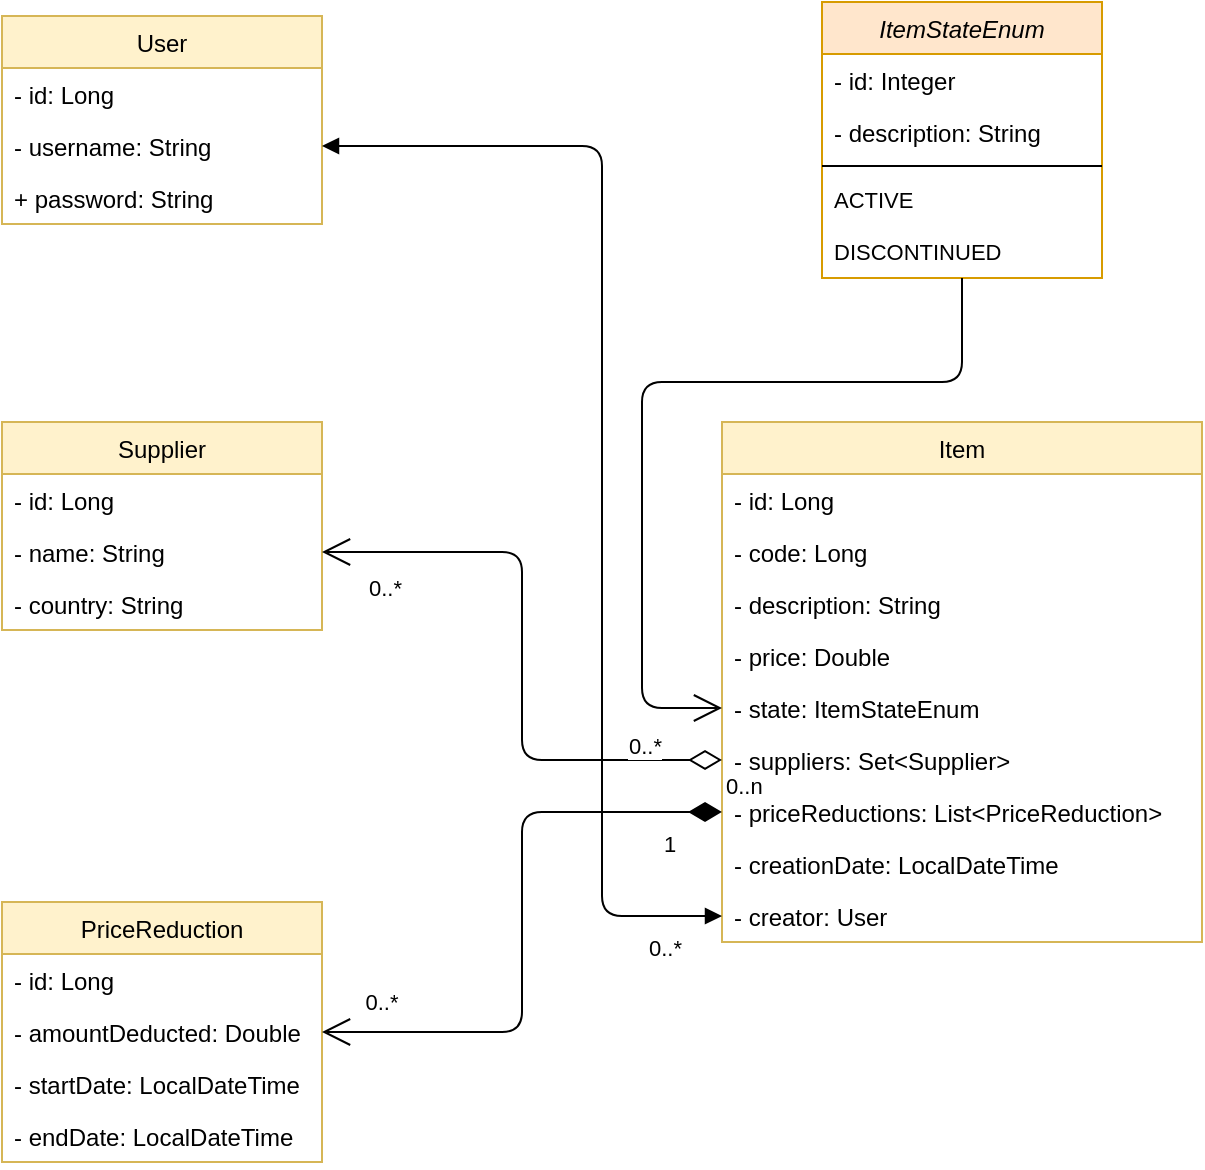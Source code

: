 <mxfile version="14.1.9" type="device"><diagram id="C5RBs43oDa-KdzZeNtuy" name="Page-1"><mxGraphModel dx="1422" dy="882" grid="1" gridSize="10" guides="1" tooltips="1" connect="1" arrows="1" fold="1" page="1" pageScale="1" pageWidth="827" pageHeight="1169" math="0" shadow="0"><root><mxCell id="WIyWlLk6GJQsqaUBKTNV-0"/><mxCell id="WIyWlLk6GJQsqaUBKTNV-1" parent="WIyWlLk6GJQsqaUBKTNV-0"/><mxCell id="Ah988NVRy1lj3u8Ey9WT-0" value="Item" style="swimlane;fontStyle=0;childLayout=stackLayout;horizontal=1;startSize=26;fillColor=#fff2cc;horizontalStack=0;resizeParent=1;resizeParentMax=0;resizeLast=0;collapsible=1;marginBottom=0;strokeColor=#d6b656;" vertex="1" parent="WIyWlLk6GJQsqaUBKTNV-1"><mxGeometry x="450" y="320" width="240" height="260" as="geometry"/></mxCell><mxCell id="Ah988NVRy1lj3u8Ey9WT-14" value="- id: Long" style="text;strokeColor=none;fillColor=none;align=left;verticalAlign=top;spacingLeft=4;spacingRight=4;overflow=hidden;rotatable=0;points=[[0,0.5],[1,0.5]];portConstraint=eastwest;" vertex="1" parent="Ah988NVRy1lj3u8Ey9WT-0"><mxGeometry y="26" width="240" height="26" as="geometry"/></mxCell><mxCell id="Ah988NVRy1lj3u8Ey9WT-1" value="- code: Long" style="text;strokeColor=none;fillColor=none;align=left;verticalAlign=top;spacingLeft=4;spacingRight=4;overflow=hidden;rotatable=0;points=[[0,0.5],[1,0.5]];portConstraint=eastwest;" vertex="1" parent="Ah988NVRy1lj3u8Ey9WT-0"><mxGeometry y="52" width="240" height="26" as="geometry"/></mxCell><mxCell id="Ah988NVRy1lj3u8Ey9WT-2" value="- description: String" style="text;strokeColor=none;fillColor=none;align=left;verticalAlign=top;spacingLeft=4;spacingRight=4;overflow=hidden;rotatable=0;points=[[0,0.5],[1,0.5]];portConstraint=eastwest;" vertex="1" parent="Ah988NVRy1lj3u8Ey9WT-0"><mxGeometry y="78" width="240" height="26" as="geometry"/></mxCell><mxCell id="Ah988NVRy1lj3u8Ey9WT-3" value="- price: Double&#10;" style="text;strokeColor=none;fillColor=none;align=left;verticalAlign=top;spacingLeft=4;spacingRight=4;overflow=hidden;rotatable=0;points=[[0,0.5],[1,0.5]];portConstraint=eastwest;" vertex="1" parent="Ah988NVRy1lj3u8Ey9WT-0"><mxGeometry y="104" width="240" height="26" as="geometry"/></mxCell><mxCell id="Ah988NVRy1lj3u8Ey9WT-4" value="- state: ItemStateEnum" style="text;strokeColor=none;fillColor=none;align=left;verticalAlign=top;spacingLeft=4;spacingRight=4;overflow=hidden;rotatable=0;points=[[0,0.5],[1,0.5]];portConstraint=eastwest;" vertex="1" parent="Ah988NVRy1lj3u8Ey9WT-0"><mxGeometry y="130" width="240" height="26" as="geometry"/></mxCell><mxCell id="Ah988NVRy1lj3u8Ey9WT-9" value="- suppliers: Set&lt;Supplier&gt;" style="text;strokeColor=none;fillColor=none;align=left;verticalAlign=top;spacingLeft=4;spacingRight=4;overflow=hidden;rotatable=0;points=[[0,0.5],[1,0.5]];portConstraint=eastwest;" vertex="1" parent="Ah988NVRy1lj3u8Ey9WT-0"><mxGeometry y="156" width="240" height="26" as="geometry"/></mxCell><mxCell id="Ah988NVRy1lj3u8Ey9WT-15" value="- priceReductions: List&lt;PriceReduction&gt;" style="text;strokeColor=none;fillColor=none;align=left;verticalAlign=top;spacingLeft=4;spacingRight=4;overflow=hidden;rotatable=0;points=[[0,0.5],[1,0.5]];portConstraint=eastwest;" vertex="1" parent="Ah988NVRy1lj3u8Ey9WT-0"><mxGeometry y="182" width="240" height="26" as="geometry"/></mxCell><mxCell id="Ah988NVRy1lj3u8Ey9WT-21" value="- creationDate: LocalDateTime" style="text;strokeColor=none;fillColor=none;align=left;verticalAlign=top;spacingLeft=4;spacingRight=4;overflow=hidden;rotatable=0;points=[[0,0.5],[1,0.5]];portConstraint=eastwest;" vertex="1" parent="Ah988NVRy1lj3u8Ey9WT-0"><mxGeometry y="208" width="240" height="26" as="geometry"/></mxCell><mxCell id="Ah988NVRy1lj3u8Ey9WT-22" value="- creator: User" style="text;strokeColor=none;fillColor=none;align=left;verticalAlign=top;spacingLeft=4;spacingRight=4;overflow=hidden;rotatable=0;points=[[0,0.5],[1,0.5]];portConstraint=eastwest;" vertex="1" parent="Ah988NVRy1lj3u8Ey9WT-0"><mxGeometry y="234" width="240" height="26" as="geometry"/></mxCell><mxCell id="Ah988NVRy1lj3u8Ey9WT-5" value="ItemStateEnum" style="swimlane;fontStyle=2;childLayout=stackLayout;horizontal=1;startSize=26;fillColor=#ffe6cc;horizontalStack=0;resizeParent=1;resizeParentMax=0;resizeLast=0;collapsible=1;marginBottom=0;strokeColor=#d79b00;" vertex="1" parent="WIyWlLk6GJQsqaUBKTNV-1"><mxGeometry x="500" y="110" width="140" height="138" as="geometry"/></mxCell><mxCell id="Ah988NVRy1lj3u8Ey9WT-6" value="- id: Integer" style="text;strokeColor=none;fillColor=none;align=left;verticalAlign=top;spacingLeft=4;spacingRight=4;overflow=hidden;rotatable=0;points=[[0,0.5],[1,0.5]];portConstraint=eastwest;" vertex="1" parent="Ah988NVRy1lj3u8Ey9WT-5"><mxGeometry y="26" width="140" height="26" as="geometry"/></mxCell><mxCell id="Ah988NVRy1lj3u8Ey9WT-7" value="- description: String" style="text;strokeColor=none;fillColor=none;align=left;verticalAlign=top;spacingLeft=4;spacingRight=4;overflow=hidden;rotatable=0;points=[[0,0.5],[1,0.5]];portConstraint=eastwest;" vertex="1" parent="Ah988NVRy1lj3u8Ey9WT-5"><mxGeometry y="52" width="140" height="26" as="geometry"/></mxCell><mxCell id="Ah988NVRy1lj3u8Ey9WT-36" value="" style="line;strokeWidth=1;fillColor=none;align=left;verticalAlign=middle;spacingTop=-1;spacingLeft=3;spacingRight=3;rotatable=0;labelPosition=right;points=[];portConstraint=eastwest;fontSize=11;" vertex="1" parent="Ah988NVRy1lj3u8Ey9WT-5"><mxGeometry y="78" width="140" height="8" as="geometry"/></mxCell><mxCell id="Ah988NVRy1lj3u8Ey9WT-37" value="ACTIVE" style="text;strokeColor=none;fillColor=none;align=left;verticalAlign=top;spacingLeft=4;spacingRight=4;overflow=hidden;rotatable=0;points=[[0,0.5],[1,0.5]];portConstraint=eastwest;fontSize=11;" vertex="1" parent="Ah988NVRy1lj3u8Ey9WT-5"><mxGeometry y="86" width="140" height="26" as="geometry"/></mxCell><mxCell id="Ah988NVRy1lj3u8Ey9WT-38" value="DISCONTINUED" style="text;strokeColor=none;fillColor=none;align=left;verticalAlign=top;spacingLeft=4;spacingRight=4;overflow=hidden;rotatable=0;points=[[0,0.5],[1,0.5]];portConstraint=eastwest;fontSize=11;" vertex="1" parent="Ah988NVRy1lj3u8Ey9WT-5"><mxGeometry y="112" width="140" height="26" as="geometry"/></mxCell><mxCell id="Ah988NVRy1lj3u8Ey9WT-10" value="Supplier" style="swimlane;fontStyle=0;childLayout=stackLayout;horizontal=1;startSize=26;fillColor=#fff2cc;horizontalStack=0;resizeParent=1;resizeParentMax=0;resizeLast=0;collapsible=1;marginBottom=0;strokeColor=#d6b656;" vertex="1" parent="WIyWlLk6GJQsqaUBKTNV-1"><mxGeometry x="90" y="320" width="160" height="104" as="geometry"/></mxCell><mxCell id="Ah988NVRy1lj3u8Ey9WT-11" value="- id: Long" style="text;strokeColor=none;fillColor=none;align=left;verticalAlign=top;spacingLeft=4;spacingRight=4;overflow=hidden;rotatable=0;points=[[0,0.5],[1,0.5]];portConstraint=eastwest;" vertex="1" parent="Ah988NVRy1lj3u8Ey9WT-10"><mxGeometry y="26" width="160" height="26" as="geometry"/></mxCell><mxCell id="Ah988NVRy1lj3u8Ey9WT-12" value="- name: String" style="text;strokeColor=none;fillColor=none;align=left;verticalAlign=top;spacingLeft=4;spacingRight=4;overflow=hidden;rotatable=0;points=[[0,0.5],[1,0.5]];portConstraint=eastwest;" vertex="1" parent="Ah988NVRy1lj3u8Ey9WT-10"><mxGeometry y="52" width="160" height="26" as="geometry"/></mxCell><mxCell id="Ah988NVRy1lj3u8Ey9WT-13" value="- country: String" style="text;strokeColor=none;fillColor=none;align=left;verticalAlign=top;spacingLeft=4;spacingRight=4;overflow=hidden;rotatable=0;points=[[0,0.5],[1,0.5]];portConstraint=eastwest;" vertex="1" parent="Ah988NVRy1lj3u8Ey9WT-10"><mxGeometry y="78" width="160" height="26" as="geometry"/></mxCell><mxCell id="Ah988NVRy1lj3u8Ey9WT-16" value="PriceReduction" style="swimlane;fontStyle=0;childLayout=stackLayout;horizontal=1;startSize=26;fillColor=#fff2cc;horizontalStack=0;resizeParent=1;resizeParentMax=0;resizeLast=0;collapsible=1;marginBottom=0;strokeColor=#d6b656;" vertex="1" parent="WIyWlLk6GJQsqaUBKTNV-1"><mxGeometry x="90" y="560" width="160" height="130" as="geometry"/></mxCell><mxCell id="Ah988NVRy1lj3u8Ey9WT-20" value="- id: Long" style="text;strokeColor=none;fillColor=none;align=left;verticalAlign=top;spacingLeft=4;spacingRight=4;overflow=hidden;rotatable=0;points=[[0,0.5],[1,0.5]];portConstraint=eastwest;" vertex="1" parent="Ah988NVRy1lj3u8Ey9WT-16"><mxGeometry y="26" width="160" height="26" as="geometry"/></mxCell><mxCell id="Ah988NVRy1lj3u8Ey9WT-17" value="- amountDeducted: Double" style="text;strokeColor=none;fillColor=none;align=left;verticalAlign=top;spacingLeft=4;spacingRight=4;overflow=hidden;rotatable=0;points=[[0,0.5],[1,0.5]];portConstraint=eastwest;" vertex="1" parent="Ah988NVRy1lj3u8Ey9WT-16"><mxGeometry y="52" width="160" height="26" as="geometry"/></mxCell><mxCell id="Ah988NVRy1lj3u8Ey9WT-18" value="- startDate: LocalDateTime" style="text;strokeColor=none;fillColor=none;align=left;verticalAlign=top;spacingLeft=4;spacingRight=4;overflow=hidden;rotatable=0;points=[[0,0.5],[1,0.5]];portConstraint=eastwest;" vertex="1" parent="Ah988NVRy1lj3u8Ey9WT-16"><mxGeometry y="78" width="160" height="26" as="geometry"/></mxCell><mxCell id="Ah988NVRy1lj3u8Ey9WT-19" value="- endDate: LocalDateTime" style="text;strokeColor=none;fillColor=none;align=left;verticalAlign=top;spacingLeft=4;spacingRight=4;overflow=hidden;rotatable=0;points=[[0,0.5],[1,0.5]];portConstraint=eastwest;" vertex="1" parent="Ah988NVRy1lj3u8Ey9WT-16"><mxGeometry y="104" width="160" height="26" as="geometry"/></mxCell><mxCell id="Ah988NVRy1lj3u8Ey9WT-23" value="User" style="swimlane;fontStyle=0;childLayout=stackLayout;horizontal=1;startSize=26;fillColor=#fff2cc;horizontalStack=0;resizeParent=1;resizeParentMax=0;resizeLast=0;collapsible=1;marginBottom=0;strokeColor=#d6b656;" vertex="1" parent="WIyWlLk6GJQsqaUBKTNV-1"><mxGeometry x="90" y="117" width="160" height="104" as="geometry"/></mxCell><mxCell id="Ah988NVRy1lj3u8Ey9WT-24" value="- id: Long" style="text;strokeColor=none;fillColor=none;align=left;verticalAlign=top;spacingLeft=4;spacingRight=4;overflow=hidden;rotatable=0;points=[[0,0.5],[1,0.5]];portConstraint=eastwest;" vertex="1" parent="Ah988NVRy1lj3u8Ey9WT-23"><mxGeometry y="26" width="160" height="26" as="geometry"/></mxCell><mxCell id="Ah988NVRy1lj3u8Ey9WT-25" value="- username: String" style="text;strokeColor=none;fillColor=none;align=left;verticalAlign=top;spacingLeft=4;spacingRight=4;overflow=hidden;rotatable=0;points=[[0,0.5],[1,0.5]];portConstraint=eastwest;" vertex="1" parent="Ah988NVRy1lj3u8Ey9WT-23"><mxGeometry y="52" width="160" height="26" as="geometry"/></mxCell><mxCell id="Ah988NVRy1lj3u8Ey9WT-26" value="+ password: String" style="text;strokeColor=none;fillColor=none;align=left;verticalAlign=top;spacingLeft=4;spacingRight=4;overflow=hidden;rotatable=0;points=[[0,0.5],[1,0.5]];portConstraint=eastwest;" vertex="1" parent="Ah988NVRy1lj3u8Ey9WT-23"><mxGeometry y="78" width="160" height="26" as="geometry"/></mxCell><mxCell id="Ah988NVRy1lj3u8Ey9WT-27" value="1" style="endArrow=open;html=1;endSize=12;startArrow=diamondThin;startSize=14;startFill=1;edgeStyle=orthogonalEdgeStyle;align=left;verticalAlign=bottom;entryX=1;entryY=0.5;entryDx=0;entryDy=0;" edge="1" parent="WIyWlLk6GJQsqaUBKTNV-1" source="Ah988NVRy1lj3u8Ey9WT-15" target="Ah988NVRy1lj3u8Ey9WT-17"><mxGeometry x="-0.8" y="25" relative="1" as="geometry"><mxPoint x="330" y="400" as="sourcePoint"/><mxPoint x="490" y="400" as="targetPoint"/><mxPoint as="offset"/></mxGeometry></mxCell><mxCell id="Ah988NVRy1lj3u8Ey9WT-28" value="0..*" style="text;html=1;strokeColor=none;fillColor=none;align=center;verticalAlign=middle;whiteSpace=wrap;rounded=0;fontSize=11;" vertex="1" parent="WIyWlLk6GJQsqaUBKTNV-1"><mxGeometry x="260" y="600" width="40" height="20" as="geometry"/></mxCell><mxCell id="Ah988NVRy1lj3u8Ey9WT-29" value="" style="endArrow=open;html=1;endSize=12;startArrow=diamondThin;startSize=14;startFill=0;edgeStyle=orthogonalEdgeStyle;entryX=1;entryY=0.5;entryDx=0;entryDy=0;exitX=0;exitY=0.5;exitDx=0;exitDy=0;" edge="1" parent="WIyWlLk6GJQsqaUBKTNV-1" source="Ah988NVRy1lj3u8Ey9WT-9" target="Ah988NVRy1lj3u8Ey9WT-12"><mxGeometry relative="1" as="geometry"><mxPoint x="330" y="400" as="sourcePoint"/><mxPoint x="490" y="400" as="targetPoint"/><mxPoint as="offset"/></mxGeometry></mxCell><mxCell id="Ah988NVRy1lj3u8Ey9WT-30" value="0..n" style="edgeLabel;resizable=0;html=1;align=left;verticalAlign=top;" connectable="0" vertex="1" parent="Ah988NVRy1lj3u8Ey9WT-29"><mxGeometry x="-1" relative="1" as="geometry"/></mxCell><mxCell id="Ah988NVRy1lj3u8Ey9WT-31" value="0..*" style="edgeLabel;resizable=0;html=1;align=right;verticalAlign=top;" connectable="0" vertex="1" parent="Ah988NVRy1lj3u8Ey9WT-29"><mxGeometry x="1" relative="1" as="geometry"><mxPoint x="40" y="5" as="offset"/></mxGeometry></mxCell><mxCell id="Ah988NVRy1lj3u8Ey9WT-32" value="0..*" style="edgeLabel;resizable=0;html=1;align=right;verticalAlign=top;" connectable="0" vertex="1" parent="WIyWlLk6GJQsqaUBKTNV-1"><mxGeometry x="430" y="460" as="geometry"><mxPoint x="-10" y="9" as="offset"/></mxGeometry></mxCell><mxCell id="Ah988NVRy1lj3u8Ey9WT-33" value="" style="endArrow=block;startArrow=block;endFill=1;startFill=1;html=1;fontSize=11;exitX=1;exitY=0.5;exitDx=0;exitDy=0;entryX=0;entryY=0.5;entryDx=0;entryDy=0;edgeStyle=orthogonalEdgeStyle;" edge="1" parent="WIyWlLk6GJQsqaUBKTNV-1" source="Ah988NVRy1lj3u8Ey9WT-25" target="Ah988NVRy1lj3u8Ey9WT-22"><mxGeometry width="160" relative="1" as="geometry"><mxPoint x="330" y="400" as="sourcePoint"/><mxPoint x="490" y="400" as="targetPoint"/><Array as="points"><mxPoint x="390" y="182"/><mxPoint x="390" y="567"/></Array></mxGeometry></mxCell><mxCell id="Ah988NVRy1lj3u8Ey9WT-34" value="0..*" style="edgeLabel;resizable=0;html=1;align=right;verticalAlign=top;" connectable="0" vertex="1" parent="WIyWlLk6GJQsqaUBKTNV-1"><mxGeometry x="430" y="570" as="geometry"/></mxCell><mxCell id="Ah988NVRy1lj3u8Ey9WT-39" value="" style="endArrow=open;endFill=1;endSize=12;html=1;strokeColor=#000000;fontSize=11;entryX=0;entryY=0.5;entryDx=0;entryDy=0;edgeStyle=orthogonalEdgeStyle;" edge="1" parent="WIyWlLk6GJQsqaUBKTNV-1" source="Ah988NVRy1lj3u8Ey9WT-5" target="Ah988NVRy1lj3u8Ey9WT-4"><mxGeometry width="160" relative="1" as="geometry"><mxPoint x="330" y="400" as="sourcePoint"/><mxPoint x="490" y="400" as="targetPoint"/><Array as="points"><mxPoint x="570" y="300"/><mxPoint x="410" y="300"/><mxPoint x="410" y="463"/></Array></mxGeometry></mxCell></root></mxGraphModel></diagram></mxfile>
